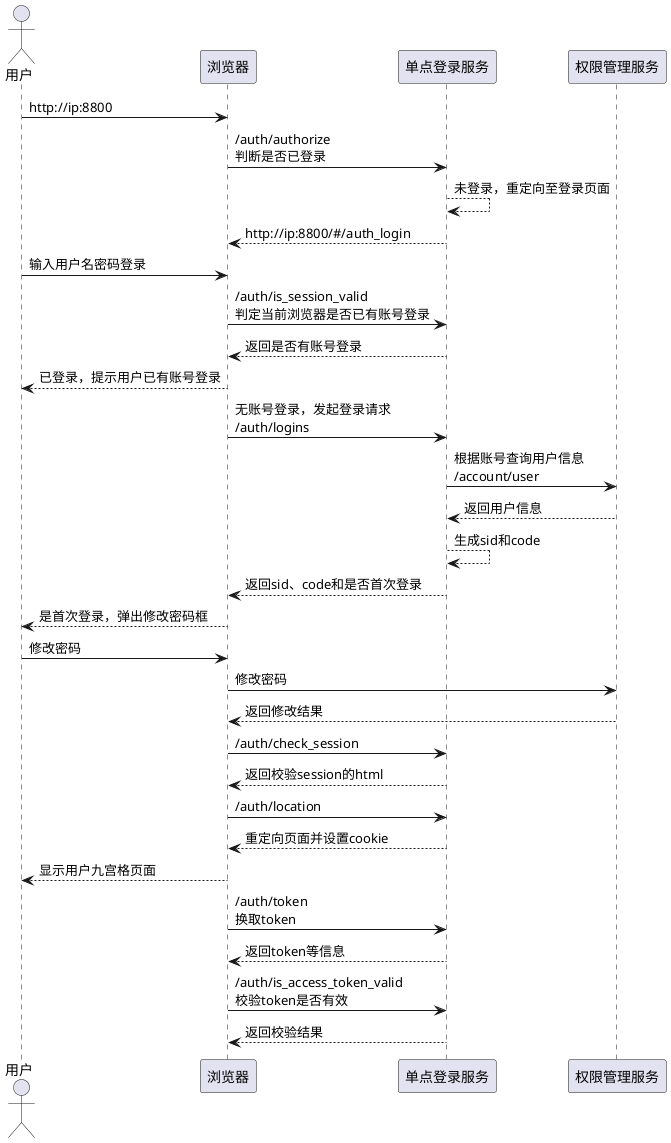 @startuml

actor 用户 as User
participant 浏览器 as Browser
participant 单点登录服务 as SSOSvc
participant 权限管理服务 as AuthSvc

User -> Browser : http://ip:8800
Browser -> SSOSvc : /auth/authorize\n判断是否已登录
SSOSvc --> SSOSvc : 未登录，重定向至登录页面
SSOSvc --> Browser : http://ip:8800/#/auth_login
User -> Browser : 输入用户名密码登录
Browser -> SSOSvc : /auth/is_session_valid\n判定当前浏览器是否已有账号登录
SSOSvc --> Browser : 返回是否有账号登录
Browser --> User: 已登录，提示用户已有账号登录
Browser -> SSOSvc : 无账号登录，发起登录请求\n/auth/logins
SSOSvc -> AuthSvc : 根据账号查询用户信息\n/account/user
AuthSvc --> SSOSvc : 返回用户信息
SSOSvc --> SSOSvc : 生成sid和code
SSOSvc --> Browser : 返回sid、code和是否首次登录
Browser --> User : 是首次登录，弹出修改密码框
User -> Browser : 修改密码
Browser -> AuthSvc : 修改密码
AuthSvc --> Browser : 返回修改结果
Browser -> SSOSvc : /auth/check_session
SSOSvc --> Browser : 返回校验session的html
Browser -> SSOSvc : /auth/location
SSOSvc --> Browser : 重定向页面并设置cookie
Browser --> User : 显示用户九宫格页面
Browser -> SSOSvc : /auth/token\n换取token
SSOSvc --> Browser : 返回token等信息
Browser -> SSOSvc : /auth/is_access_token_valid\n校验token是否有效
SSOSvc --> Browser : 返回校验结果

@enduml